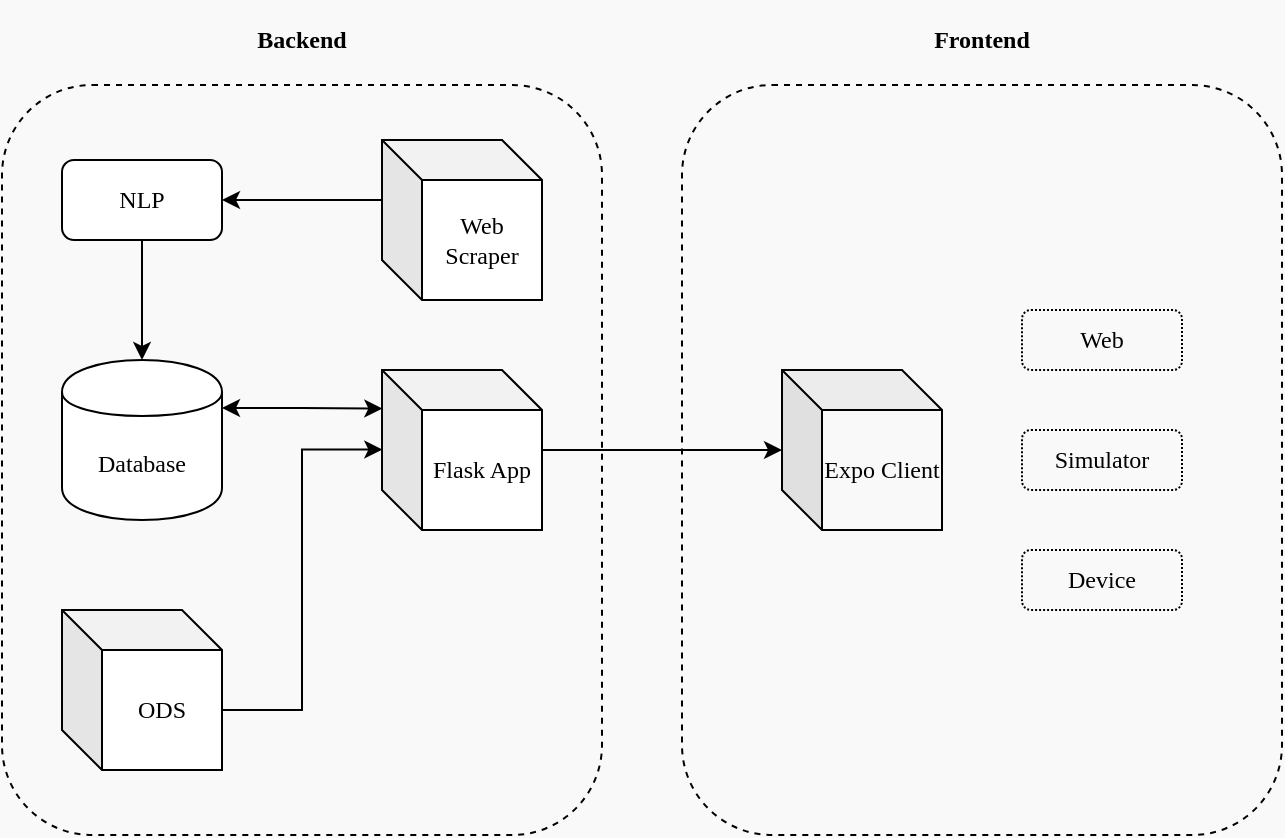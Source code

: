 <mxfile version="12.6.2" type="device"><diagram id="A4rgOBFHOdLzXdAt-deh" name="Page-1"><mxGraphModel dx="765" dy="486" grid="1" gridSize="10" guides="1" tooltips="1" connect="1" arrows="1" fold="1" page="1" pageScale="1" pageWidth="850" pageHeight="1100" background="#F9F9F9" math="0" shadow="0"><root><mxCell id="0"/><mxCell id="1" parent="0"/><mxCell id="ZaFcKcPc9sSLXeCwLzqM-25" style="edgeStyle=orthogonalEdgeStyle;rounded=0;orthogonalLoop=1;jettySize=auto;html=1;exitX=0;exitY=0;exitDx=80;exitDy=50;exitPerimeter=0;entryX=0.002;entryY=0.497;entryDx=0;entryDy=0;entryPerimeter=0;startArrow=none;startFill=0;" parent="1" source="ZaFcKcPc9sSLXeCwLzqM-2" target="ZaFcKcPc9sSLXeCwLzqM-4" edge="1"><mxGeometry relative="1" as="geometry"/></mxCell><mxCell id="ZaFcKcPc9sSLXeCwLzqM-2" value="&lt;font face=&quot;Verdana&quot;&gt;ODS&lt;/font&gt;" style="shape=cube;whiteSpace=wrap;html=1;boundedLbl=1;backgroundOutline=1;darkOpacity=0.05;darkOpacity2=0.1;" parent="1" vertex="1"><mxGeometry x="40" y="305" width="80" height="80" as="geometry"/></mxCell><mxCell id="iBsIFkRb8fH9_xUvHL3V-2" style="edgeStyle=orthogonalEdgeStyle;rounded=0;orthogonalLoop=1;jettySize=auto;html=1;exitX=1;exitY=0.3;exitDx=0;exitDy=0;entryX=0.002;entryY=0.241;entryDx=0;entryDy=0;entryPerimeter=0;startArrow=classic;startFill=1;" edge="1" parent="1" source="ZaFcKcPc9sSLXeCwLzqM-3" target="ZaFcKcPc9sSLXeCwLzqM-4"><mxGeometry relative="1" as="geometry"/></mxCell><mxCell id="iBsIFkRb8fH9_xUvHL3V-4" style="edgeStyle=orthogonalEdgeStyle;rounded=0;orthogonalLoop=1;jettySize=auto;html=1;exitX=0.5;exitY=0;exitDx=0;exitDy=0;entryX=0.5;entryY=1;entryDx=0;entryDy=0;startArrow=classic;startFill=1;endArrow=none;endFill=0;" edge="1" parent="1" source="ZaFcKcPc9sSLXeCwLzqM-3" target="iBsIFkRb8fH9_xUvHL3V-3"><mxGeometry relative="1" as="geometry"/></mxCell><mxCell id="ZaFcKcPc9sSLXeCwLzqM-3" value="&lt;font face=&quot;Verdana&quot;&gt;Database&lt;/font&gt;" style="shape=cylinder;whiteSpace=wrap;html=1;boundedLbl=1;backgroundOutline=1;" parent="1" vertex="1"><mxGeometry x="40" y="180" width="80" height="80" as="geometry"/></mxCell><mxCell id="ZaFcKcPc9sSLXeCwLzqM-27" style="edgeStyle=orthogonalEdgeStyle;rounded=0;orthogonalLoop=1;jettySize=auto;html=1;startArrow=none;startFill=0;" parent="1" source="ZaFcKcPc9sSLXeCwLzqM-4" target="ZaFcKcPc9sSLXeCwLzqM-13" edge="1"><mxGeometry relative="1" as="geometry"/></mxCell><mxCell id="ZaFcKcPc9sSLXeCwLzqM-4" value="&lt;font face=&quot;Verdana&quot;&gt;Flask App&lt;/font&gt;" style="shape=cube;whiteSpace=wrap;html=1;boundedLbl=1;backgroundOutline=1;darkOpacity=0.05;darkOpacity2=0.1;" parent="1" vertex="1"><mxGeometry x="200" y="185" width="80" height="80" as="geometry"/></mxCell><mxCell id="ZaFcKcPc9sSLXeCwLzqM-12" value="" style="rounded=1;whiteSpace=wrap;html=1;dashed=1;fillColor=none;" parent="1" vertex="1"><mxGeometry x="10" y="42.5" width="300" height="375" as="geometry"/></mxCell><mxCell id="ZaFcKcPc9sSLXeCwLzqM-13" value="&lt;font face=&quot;Verdana&quot;&gt;Expo Client&lt;/font&gt;" style="shape=cube;whiteSpace=wrap;html=1;boundedLbl=1;backgroundOutline=1;darkOpacity=0.05;darkOpacity2=0.1;rounded=1;fillColor=none;" parent="1" vertex="1"><mxGeometry x="400" y="185" width="80" height="80" as="geometry"/></mxCell><mxCell id="ZaFcKcPc9sSLXeCwLzqM-18" value="Web" style="rounded=1;whiteSpace=wrap;html=1;fillColor=none;dashed=1;dashPattern=1 1;fontFamily=Verdana;" parent="1" vertex="1"><mxGeometry x="520" y="155" width="80" height="30" as="geometry"/></mxCell><mxCell id="ZaFcKcPc9sSLXeCwLzqM-19" value="&lt;font face=&quot;Verdana&quot;&gt;Device&lt;/font&gt;" style="rounded=1;whiteSpace=wrap;html=1;fillColor=none;dashed=1;dashPattern=1 1;" parent="1" vertex="1"><mxGeometry x="520" y="275" width="80" height="30" as="geometry"/></mxCell><mxCell id="ZaFcKcPc9sSLXeCwLzqM-20" value="&lt;font face=&quot;Verdana&quot;&gt;Simulator&lt;/font&gt;" style="rounded=1;whiteSpace=wrap;html=1;fillColor=none;dashed=1;dashPattern=1 1;" parent="1" vertex="1"><mxGeometry x="520" y="215" width="80" height="30" as="geometry"/></mxCell><mxCell id="iBsIFkRb8fH9_xUvHL3V-5" style="edgeStyle=orthogonalEdgeStyle;rounded=0;orthogonalLoop=1;jettySize=auto;html=1;exitX=0;exitY=0;exitDx=0;exitDy=30;exitPerimeter=0;entryX=1;entryY=0.5;entryDx=0;entryDy=0;startArrow=none;startFill=0;endArrow=classic;endFill=1;" edge="1" parent="1" source="ZaFcKcPc9sSLXeCwLzqM-5" target="iBsIFkRb8fH9_xUvHL3V-3"><mxGeometry relative="1" as="geometry"/></mxCell><mxCell id="ZaFcKcPc9sSLXeCwLzqM-5" value="&lt;div&gt;&lt;font face=&quot;Verdana&quot;&gt;Web&lt;/font&gt;&lt;/div&gt;&lt;div&gt;&lt;font face=&quot;Verdana&quot;&gt;Scraper&lt;br&gt;&lt;/font&gt;&lt;/div&gt;" style="shape=cube;whiteSpace=wrap;html=1;boundedLbl=1;backgroundOutline=1;darkOpacity=0.05;darkOpacity2=0.1;" parent="1" vertex="1"><mxGeometry x="200" y="70" width="80" height="80" as="geometry"/></mxCell><mxCell id="ZaFcKcPc9sSLXeCwLzqM-28" value="" style="rounded=1;whiteSpace=wrap;html=1;dashed=1;fillColor=none;glass=0;" parent="1" vertex="1"><mxGeometry x="350" y="42.5" width="300" height="375" as="geometry"/></mxCell><mxCell id="06r4mubEqP-U2GdV_HHQ-1" value="&lt;b&gt;&lt;font face=&quot;Verdana&quot;&gt;Backend&lt;/font&gt;&lt;/b&gt;" style="text;html=1;strokeColor=none;fillColor=none;align=center;verticalAlign=middle;whiteSpace=wrap;rounded=0;" parent="1" vertex="1"><mxGeometry x="100" width="120" height="40" as="geometry"/></mxCell><mxCell id="06r4mubEqP-U2GdV_HHQ-2" value="&lt;b&gt;&lt;font face=&quot;Verdana&quot;&gt;Frontend&lt;/font&gt;&lt;/b&gt;" style="text;html=1;strokeColor=none;fillColor=none;align=center;verticalAlign=middle;whiteSpace=wrap;rounded=0;" parent="1" vertex="1"><mxGeometry x="440" width="120" height="40" as="geometry"/></mxCell><mxCell id="iBsIFkRb8fH9_xUvHL3V-3" value="&lt;font face=&quot;Verdana&quot;&gt;NLP&lt;/font&gt;" style="rounded=1;whiteSpace=wrap;html=1;" vertex="1" parent="1"><mxGeometry x="40" y="80" width="80" height="40" as="geometry"/></mxCell></root></mxGraphModel></diagram></mxfile>